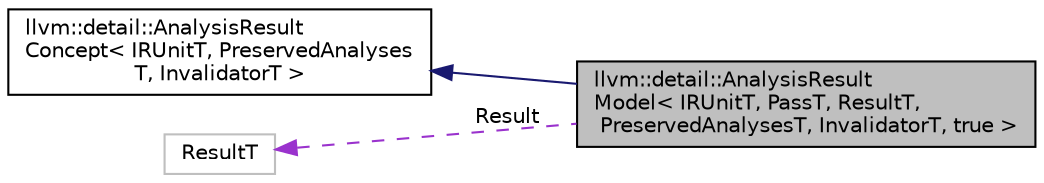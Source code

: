 digraph "llvm::detail::AnalysisResultModel&lt; IRUnitT, PassT, ResultT, PreservedAnalysesT, InvalidatorT, true &gt;"
{
 // LATEX_PDF_SIZE
  bgcolor="transparent";
  edge [fontname="Helvetica",fontsize="10",labelfontname="Helvetica",labelfontsize="10"];
  node [fontname="Helvetica",fontsize="10",shape=record];
  rankdir="LR";
  Node1 [label="llvm::detail::AnalysisResult\lModel\< IRUnitT, PassT, ResultT,\l PreservedAnalysesT, InvalidatorT, true \>",height=0.2,width=0.4,color="black", fillcolor="grey75", style="filled", fontcolor="black",tooltip="Specialization of AnalysisResultModel which delegates invalidate handling to ResultT."];
  Node2 -> Node1 [dir="back",color="midnightblue",fontsize="10",style="solid",fontname="Helvetica"];
  Node2 [label="llvm::detail::AnalysisResult\lConcept\< IRUnitT, PreservedAnalyses\lT, InvalidatorT \>",height=0.2,width=0.4,color="black",URL="$structllvm_1_1detail_1_1AnalysisResultConcept.html",tooltip="Abstract concept of an analysis result."];
  Node3 -> Node1 [dir="back",color="darkorchid3",fontsize="10",style="dashed",label=" Result" ,fontname="Helvetica"];
  Node3 [label="ResultT",height=0.2,width=0.4,color="grey75",tooltip=" "];
}
